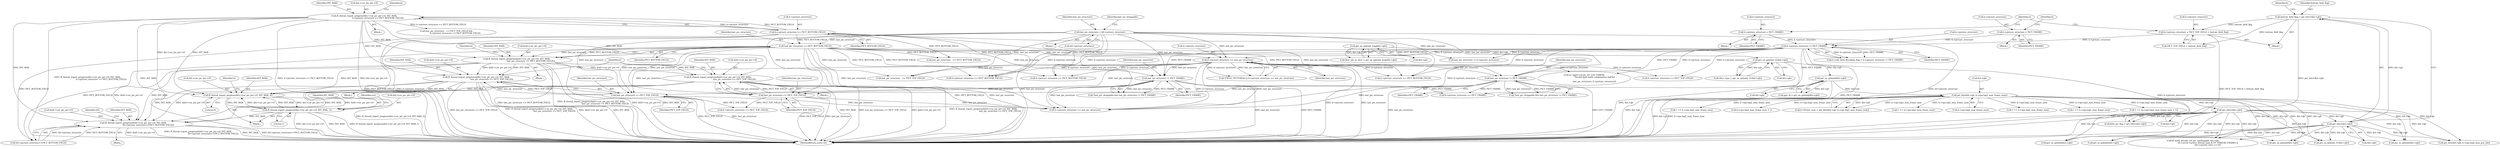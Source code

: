 digraph "0_FFmpeg_29ffeef5e73b8f41ff3a3f2242d356759c66f91f@API" {
"1001572" [label="(Call,ff_thread_report_progress(&h->cur_pic_ptr->tf, INT_MAX, 0))"];
"1001581" [label="(Call,ff_thread_report_progress(&h->cur_pic_ptr->tf, INT_MAX, 1))"];
"1001572" [label="(Call,ff_thread_report_progress(&h->cur_pic_ptr->tf, INT_MAX, 0))"];
"1000210" [label="(Call,ff_thread_report_progress(&h->cur_pic_ptr->tf, INT_MAX,\n                                          h->picture_structure == PICT_BOTTOM_FIELD))"];
"1000218" [label="(Call,h->picture_structure == PICT_BOTTOM_FIELD)"];
"1001305" [label="(Call,ff_thread_report_progress(&h0->cur_pic_ptr->tf, INT_MAX,\n                                           last_pic_structure == PICT_BOTTOM_FIELD))"];
"1001313" [label="(Call,last_pic_structure == PICT_BOTTOM_FIELD)"];
"1001017" [label="(Call,last_pic_structure = h0->picture_structure)"];
"1001335" [label="(Call,ff_thread_report_progress(&h0->cur_pic_ptr->tf, INT_MAX,\n                                               last_pic_structure == PICT_TOP_FIELD))"];
"1001343" [label="(Call,last_pic_structure == PICT_TOP_FIELD)"];
"1001331" [label="(Call,last_pic_structure != PICT_FRAME)"];
"1001321" [label="(Call,h->picture_structure == last_pic_structure)"];
"1001115" [label="(Call,h->picture_structure != PICT_FRAME)"];
"1001043" [label="(Call,h->picture_structure = PICT_FRAME)"];
"1001097" [label="(Call,h->picture_structure = PICT_FRAME)"];
"1001088" [label="(Call,h->picture_structure = PICT_TOP_FIELD + bottom_field_flag)"];
"1001081" [label="(Call,bottom_field_flag = get_bits1(&h->gb))"];
"1001083" [label="(Call,get_bits1(&h->gb))"];
"1001073" [label="(Call,get_bits1(&h->gb))"];
"1000997" [label="(Call,get_bits(&h->gb, h->sps.log2_max_frame_num))"];
"1000300" [label="(Call,get_ue_golomb(&h->gb))"];
"1000230" [label="(Call,get_ue_golomb_31(&h->gb))"];
"1000168" [label="(Call,get_ue_golomb_long(&h->gb))"];
"1001367" [label="(Call,ff_thread_report_progress(&h0->cur_pic_ptr->tf, INT_MAX,\n                                                   last_pic_structure == PICT_TOP_FIELD))"];
"1001375" [label="(Call,last_pic_structure == PICT_TOP_FIELD)"];
"1001363" [label="(Call,last_pic_structure != PICT_FRAME)"];
"1001773" [label="(Call,ff_thread_report_progress(&h0->cur_pic_ptr->tf, INT_MAX,\n                                              h0->picture_structure==PICT_BOTTOM_FIELD))"];
"1001096" [label="(Block,)"];
"1001208" [label="(Call,1 << h->sps.log2_max_frame_num)"];
"1002195" [label="(Call,get_se_golomb(&h->gb))"];
"1001082" [label="(Identifier,bottom_field_flag)"];
"1001774" [label="(Call,&h0->cur_pic_ptr->tf)"];
"1001084" [label="(Call,&h->gb)"];
"1000997" [label="(Call,get_bits(&h->gb, h->sps.log2_max_frame_num))"];
"1000209" [label="(Block,)"];
"1001104" [label="(Identifier,h)"];
"1002411" [label="(Call,ff_h264_decode_ref_pic_marking(h0, &h->gb,\n                                             !(h->avctx->active_thread_type & FF_THREAD_FRAME) ||\n                                             h0->current_slice == 0))"];
"1001044" [label="(Call,h->picture_structure)"];
"1001788" [label="(Identifier,h0)"];
"1001780" [label="(Identifier,INT_MAX)"];
"1002109" [label="(Call,h->sps.log2_max_frame_num + 1)"];
"1001129" [label="(Call,last_pic_structure != h->picture_structure)"];
"1000211" [label="(Call,&h->cur_pic_ptr->tf)"];
"1001344" [label="(Identifier,last_pic_structure)"];
"1000998" [label="(Call,&h->gb)"];
"1001317" [label="(Call,!FIELD_PICTURE(h) || h->picture_structure == last_pic_structure)"];
"1001325" [label="(Identifier,last_pic_structure)"];
"1001092" [label="(Call,PICT_TOP_FIELD + bottom_field_flag)"];
"1001572" [label="(Call,ff_thread_report_progress(&h->cur_pic_ptr->tf, INT_MAX, 0))"];
"1001743" [label="(Call,h->picture_structure == last_pic_structure)"];
"1001305" [label="(Call,ff_thread_report_progress(&h0->cur_pic_ptr->tf, INT_MAX,\n                                           last_pic_structure == PICT_BOTTOM_FIELD))"];
"1001314" [label="(Identifier,last_pic_structure)"];
"1001113" [label="(Identifier,h)"];
"1001588" [label="(Identifier,INT_MAX)"];
"1001088" [label="(Call,h->picture_structure = PICT_TOP_FIELD + bottom_field_flag)"];
"1001342" [label="(Identifier,INT_MAX)"];
"1000218" [label="(Call,h->picture_structure == PICT_BOTTOM_FIELD)"];
"1001334" [label="(Block,)"];
"1001083" [label="(Call,get_bits1(&h->gb))"];
"1000301" [label="(Call,&h->gb)"];
"1000298" [label="(Call,pps_id = get_ue_golomb(&h->gb))"];
"1000169" [label="(Call,&h->gb)"];
"1001313" [label="(Call,last_pic_structure == PICT_BOTTOM_FIELD)"];
"1001320" [label="(Identifier,h)"];
"1001363" [label="(Call,last_pic_structure != PICT_FRAME)"];
"1003331" [label="(Call,h->picture_structure == PICT_TOP_FIELD)"];
"1002066" [label="(Call,h->picture_structure == PICT_FRAME)"];
"1000993" [label="(Call,h->frame_num = get_bits(&h->gb, h->sps.log2_max_frame_num))"];
"1001374" [label="(Identifier,INT_MAX)"];
"1003435" [label="(MethodReturn,static int)"];
"1001111" [label="(Call,h->mb_field_decoding_flag = h->picture_structure != PICT_FRAME)"];
"1001080" [label="(Block,)"];
"1001321" [label="(Call,h->picture_structure == last_pic_structure)"];
"1001328" [label="(Call,!last_pic_droppable && last_pic_structure != PICT_FRAME)"];
"1001453" [label="(Identifier,h)"];
"1001781" [label="(Call,h0->picture_structure==PICT_BOTTOM_FIELD)"];
"1001101" [label="(Identifier,PICT_FRAME)"];
"1001479" [label="(Call,1 << h->sps.log2_max_frame_num)"];
"1001331" [label="(Call,last_pic_structure != PICT_FRAME)"];
"1001589" [label="(Literal,1)"];
"1000225" [label="(Identifier,h)"];
"1001343" [label="(Call,last_pic_structure == PICT_TOP_FIELD)"];
"1002122" [label="(Call,get_ue_golomb(&h->gb))"];
"1000127" [label="(Block,)"];
"1001002" [label="(Call,h->sps.log2_max_frame_num)"];
"1001023" [label="(Identifier,last_pic_droppable)"];
"1000230" [label="(Call,get_ue_golomb_31(&h->gb))"];
"1001336" [label="(Call,&h0->cur_pic_ptr->tf)"];
"1001312" [label="(Identifier,INT_MAX)"];
"1001377" [label="(Identifier,PICT_TOP_FIELD)"];
"1001322" [label="(Call,h->picture_structure)"];
"1001580" [label="(Literal,0)"];
"1001579" [label="(Identifier,INT_MAX)"];
"1001119" [label="(Identifier,PICT_FRAME)"];
"1001396" [label="(Call,h->picture_structure == PICT_TOP_FIELD)"];
"1001773" [label="(Call,ff_thread_report_progress(&h0->cur_pic_ptr->tf, INT_MAX,\n                                              h0->picture_structure==PICT_BOTTOM_FIELD))"];
"1001097" [label="(Call,h->picture_structure = PICT_FRAME)"];
"1001018" [label="(Identifier,last_pic_structure)"];
"1001043" [label="(Call,h->picture_structure = PICT_FRAME)"];
"1001591" [label="(Identifier,ret)"];
"1001772" [label="(Block,)"];
"1000219" [label="(Call,h->picture_structure)"];
"1001375" [label="(Call,last_pic_structure == PICT_TOP_FIELD)"];
"1001573" [label="(Call,&h->cur_pic_ptr->tf)"];
"1001360" [label="(Call,!last_pic_droppable && last_pic_structure != PICT_FRAME)"];
"1002502" [label="(Call,get_ue_golomb_31(&h->gb))"];
"1001582" [label="(Call,&h->cur_pic_ptr->tf)"];
"1001017" [label="(Call,last_pic_structure = h0->picture_structure)"];
"1001333" [label="(Identifier,PICT_FRAME)"];
"1002538" [label="(Call,get_se_golomb(&h->gb))"];
"1000166" [label="(Call,first_mb_in_slice = get_ue_golomb_long(&h->gb))"];
"1000217" [label="(Identifier,INT_MAX)"];
"1001115" [label="(Call,h->picture_structure != PICT_FRAME)"];
"1001845" [label="(Call,h->picture_structure == PICT_BOTTOM_FIELD)"];
"1001089" [label="(Call,h->picture_structure)"];
"1002140" [label="(Call,get_bits(&h->gb, h->sps.log2_max_poc_lsb))"];
"1001393" [label="(Call,last_pic_structure   == PICT_BOTTOM_FIELD)"];
"1001071" [label="(Call,field_pic_flag = get_bits1(&h->gb))"];
"1000300" [label="(Call,get_ue_golomb(&h->gb))"];
"1001556" [label="(Call,1 << h->sps.log2_max_frame_num)"];
"1001073" [label="(Call,get_bits1(&h->gb))"];
"1001366" [label="(Block,)"];
"1002083" [label="(Call,1 << h->sps.log2_max_frame_num)"];
"1001090" [label="(Identifier,h)"];
"1001387" [label="(Call,h->picture_structure == PICT_BOTTOM_FIELD)"];
"1001384" [label="(Call,last_pic_structure   == PICT_TOP_FIELD)"];
"1001116" [label="(Call,h->picture_structure)"];
"1001081" [label="(Call,bottom_field_flag = get_bits1(&h->gb))"];
"1001304" [label="(Block,)"];
"1001042" [label="(Block,)"];
"1001581" [label="(Call,ff_thread_report_progress(&h->cur_pic_ptr->tf, INT_MAX, 1))"];
"1000231" [label="(Call,&h->gb)"];
"1001365" [label="(Identifier,PICT_FRAME)"];
"1001098" [label="(Call,h->picture_structure)"];
"1000228" [label="(Call,slice_type = get_ue_golomb_31(&h->gb))"];
"1002107" [label="(Call,1 << (h->sps.log2_max_frame_num + 1))"];
"1001376" [label="(Identifier,last_pic_structure)"];
"1001364" [label="(Identifier,last_pic_structure)"];
"1000210" [label="(Call,ff_thread_report_progress(&h->cur_pic_ptr->tf, INT_MAX,\n                                          h->picture_structure == PICT_BOTTOM_FIELD))"];
"1000222" [label="(Identifier,PICT_BOTTOM_FIELD)"];
"1001074" [label="(Call,&h->gb)"];
"1001047" [label="(Identifier,PICT_FRAME)"];
"1001367" [label="(Call,ff_thread_report_progress(&h0->cur_pic_ptr->tf, INT_MAX,\n                                                   last_pic_structure == PICT_TOP_FIELD))"];
"1001306" [label="(Call,&h0->cur_pic_ptr->tf)"];
"1001402" [label="(Call,av_log(h->avctx, AV_LOG_ERROR,\n                               \"Invalid field mode combination %d/%d\n\",\n                               last_pic_structure, h->picture_structure))"];
"1001335" [label="(Call,ff_thread_report_progress(&h0->cur_pic_ptr->tf, INT_MAX,\n                                               last_pic_structure == PICT_TOP_FIELD))"];
"1002248" [label="(Call,get_ue_golomb(&h->gb))"];
"1002039" [label="(Call,h->picture_structure == PICT_BOTTOM_FIELD)"];
"1001368" [label="(Call,&h0->cur_pic_ptr->tf)"];
"1001332" [label="(Identifier,last_pic_structure)"];
"1001486" [label="(Block,)"];
"1000168" [label="(Call,get_ue_golomb_long(&h->gb))"];
"1001383" [label="(Call,last_pic_structure   == PICT_TOP_FIELD &&\n                           h->picture_structure == PICT_BOTTOM_FIELD)"];
"1001315" [label="(Identifier,PICT_BOTTOM_FIELD)"];
"1001019" [label="(Call,h0->picture_structure)"];
"1001585" [label="(Identifier,h)"];
"1001345" [label="(Identifier,PICT_TOP_FIELD)"];
"1001572" -> "1001486"  [label="AST: "];
"1001572" -> "1001580"  [label="CFG: "];
"1001573" -> "1001572"  [label="AST: "];
"1001579" -> "1001572"  [label="AST: "];
"1001580" -> "1001572"  [label="AST: "];
"1001585" -> "1001572"  [label="CFG: "];
"1001572" -> "1003435"  [label="DDG: ff_thread_report_progress(&h->cur_pic_ptr->tf, INT_MAX, 0)"];
"1001581" -> "1001572"  [label="DDG: &h->cur_pic_ptr->tf"];
"1001581" -> "1001572"  [label="DDG: INT_MAX"];
"1000210" -> "1001572"  [label="DDG: &h->cur_pic_ptr->tf"];
"1000210" -> "1001572"  [label="DDG: INT_MAX"];
"1001305" -> "1001572"  [label="DDG: INT_MAX"];
"1001335" -> "1001572"  [label="DDG: INT_MAX"];
"1001367" -> "1001572"  [label="DDG: INT_MAX"];
"1001572" -> "1001581"  [label="DDG: &h->cur_pic_ptr->tf"];
"1001572" -> "1001581"  [label="DDG: INT_MAX"];
"1001581" -> "1001486"  [label="AST: "];
"1001581" -> "1001589"  [label="CFG: "];
"1001582" -> "1001581"  [label="AST: "];
"1001588" -> "1001581"  [label="AST: "];
"1001589" -> "1001581"  [label="AST: "];
"1001591" -> "1001581"  [label="CFG: "];
"1001581" -> "1003435"  [label="DDG: &h->cur_pic_ptr->tf"];
"1001581" -> "1003435"  [label="DDG: INT_MAX"];
"1001581" -> "1003435"  [label="DDG: ff_thread_report_progress(&h->cur_pic_ptr->tf, INT_MAX, 1)"];
"1001581" -> "1001773"  [label="DDG: INT_MAX"];
"1000210" -> "1000209"  [label="AST: "];
"1000210" -> "1000218"  [label="CFG: "];
"1000211" -> "1000210"  [label="AST: "];
"1000217" -> "1000210"  [label="AST: "];
"1000218" -> "1000210"  [label="AST: "];
"1000225" -> "1000210"  [label="CFG: "];
"1000210" -> "1003435"  [label="DDG: ff_thread_report_progress(&h->cur_pic_ptr->tf, INT_MAX,\n                                          h->picture_structure == PICT_BOTTOM_FIELD)"];
"1000210" -> "1003435"  [label="DDG: INT_MAX"];
"1000210" -> "1003435"  [label="DDG: h->picture_structure == PICT_BOTTOM_FIELD"];
"1000210" -> "1003435"  [label="DDG: &h->cur_pic_ptr->tf"];
"1000218" -> "1000210"  [label="DDG: h->picture_structure"];
"1000218" -> "1000210"  [label="DDG: PICT_BOTTOM_FIELD"];
"1000210" -> "1001305"  [label="DDG: INT_MAX"];
"1000210" -> "1001335"  [label="DDG: INT_MAX"];
"1000210" -> "1001367"  [label="DDG: INT_MAX"];
"1000210" -> "1001383"  [label="DDG: h->picture_structure == PICT_BOTTOM_FIELD"];
"1000210" -> "1001773"  [label="DDG: INT_MAX"];
"1000218" -> "1000222"  [label="CFG: "];
"1000219" -> "1000218"  [label="AST: "];
"1000222" -> "1000218"  [label="AST: "];
"1000218" -> "1003435"  [label="DDG: h->picture_structure"];
"1000218" -> "1003435"  [label="DDG: PICT_BOTTOM_FIELD"];
"1000218" -> "1001313"  [label="DDG: PICT_BOTTOM_FIELD"];
"1000218" -> "1001387"  [label="DDG: PICT_BOTTOM_FIELD"];
"1000218" -> "1001393"  [label="DDG: PICT_BOTTOM_FIELD"];
"1000218" -> "1001781"  [label="DDG: PICT_BOTTOM_FIELD"];
"1000218" -> "1001845"  [label="DDG: PICT_BOTTOM_FIELD"];
"1000218" -> "1002039"  [label="DDG: PICT_BOTTOM_FIELD"];
"1001305" -> "1001304"  [label="AST: "];
"1001305" -> "1001313"  [label="CFG: "];
"1001306" -> "1001305"  [label="AST: "];
"1001312" -> "1001305"  [label="AST: "];
"1001313" -> "1001305"  [label="AST: "];
"1001320" -> "1001305"  [label="CFG: "];
"1001305" -> "1003435"  [label="DDG: INT_MAX"];
"1001305" -> "1003435"  [label="DDG: last_pic_structure == PICT_BOTTOM_FIELD"];
"1001305" -> "1003435"  [label="DDG: ff_thread_report_progress(&h0->cur_pic_ptr->tf, INT_MAX,\n                                           last_pic_structure == PICT_BOTTOM_FIELD)"];
"1001305" -> "1003435"  [label="DDG: &h0->cur_pic_ptr->tf"];
"1001313" -> "1001305"  [label="DDG: last_pic_structure"];
"1001313" -> "1001305"  [label="DDG: PICT_BOTTOM_FIELD"];
"1001305" -> "1001335"  [label="DDG: &h0->cur_pic_ptr->tf"];
"1001305" -> "1001335"  [label="DDG: INT_MAX"];
"1001305" -> "1001367"  [label="DDG: &h0->cur_pic_ptr->tf"];
"1001305" -> "1001367"  [label="DDG: INT_MAX"];
"1001305" -> "1001773"  [label="DDG: &h0->cur_pic_ptr->tf"];
"1001305" -> "1001773"  [label="DDG: INT_MAX"];
"1001313" -> "1001315"  [label="CFG: "];
"1001314" -> "1001313"  [label="AST: "];
"1001315" -> "1001313"  [label="AST: "];
"1001313" -> "1003435"  [label="DDG: PICT_BOTTOM_FIELD"];
"1001313" -> "1003435"  [label="DDG: last_pic_structure"];
"1001017" -> "1001313"  [label="DDG: last_pic_structure"];
"1001313" -> "1001321"  [label="DDG: last_pic_structure"];
"1001313" -> "1001331"  [label="DDG: last_pic_structure"];
"1001313" -> "1001343"  [label="DDG: last_pic_structure"];
"1001313" -> "1001363"  [label="DDG: last_pic_structure"];
"1001313" -> "1001375"  [label="DDG: last_pic_structure"];
"1001313" -> "1001384"  [label="DDG: last_pic_structure"];
"1001313" -> "1001387"  [label="DDG: PICT_BOTTOM_FIELD"];
"1001313" -> "1001393"  [label="DDG: PICT_BOTTOM_FIELD"];
"1001313" -> "1001743"  [label="DDG: last_pic_structure"];
"1001313" -> "1001781"  [label="DDG: PICT_BOTTOM_FIELD"];
"1001313" -> "1001845"  [label="DDG: PICT_BOTTOM_FIELD"];
"1001313" -> "1002039"  [label="DDG: PICT_BOTTOM_FIELD"];
"1001017" -> "1000127"  [label="AST: "];
"1001017" -> "1001019"  [label="CFG: "];
"1001018" -> "1001017"  [label="AST: "];
"1001019" -> "1001017"  [label="AST: "];
"1001023" -> "1001017"  [label="CFG: "];
"1001017" -> "1003435"  [label="DDG: last_pic_structure"];
"1001017" -> "1003435"  [label="DDG: h0->picture_structure"];
"1001017" -> "1001129"  [label="DDG: last_pic_structure"];
"1001017" -> "1001321"  [label="DDG: last_pic_structure"];
"1001017" -> "1001331"  [label="DDG: last_pic_structure"];
"1001017" -> "1001343"  [label="DDG: last_pic_structure"];
"1001017" -> "1001363"  [label="DDG: last_pic_structure"];
"1001017" -> "1001375"  [label="DDG: last_pic_structure"];
"1001017" -> "1001384"  [label="DDG: last_pic_structure"];
"1001017" -> "1001743"  [label="DDG: last_pic_structure"];
"1001335" -> "1001334"  [label="AST: "];
"1001335" -> "1001343"  [label="CFG: "];
"1001336" -> "1001335"  [label="AST: "];
"1001342" -> "1001335"  [label="AST: "];
"1001343" -> "1001335"  [label="AST: "];
"1001453" -> "1001335"  [label="CFG: "];
"1001335" -> "1003435"  [label="DDG: INT_MAX"];
"1001335" -> "1003435"  [label="DDG: last_pic_structure == PICT_TOP_FIELD"];
"1001335" -> "1003435"  [label="DDG: ff_thread_report_progress(&h0->cur_pic_ptr->tf, INT_MAX,\n                                               last_pic_structure == PICT_TOP_FIELD)"];
"1001335" -> "1003435"  [label="DDG: &h0->cur_pic_ptr->tf"];
"1001343" -> "1001335"  [label="DDG: last_pic_structure"];
"1001343" -> "1001335"  [label="DDG: PICT_TOP_FIELD"];
"1001335" -> "1001773"  [label="DDG: &h0->cur_pic_ptr->tf"];
"1001335" -> "1001773"  [label="DDG: INT_MAX"];
"1001343" -> "1001345"  [label="CFG: "];
"1001344" -> "1001343"  [label="AST: "];
"1001345" -> "1001343"  [label="AST: "];
"1001343" -> "1003435"  [label="DDG: last_pic_structure"];
"1001343" -> "1003435"  [label="DDG: PICT_TOP_FIELD"];
"1001331" -> "1001343"  [label="DDG: last_pic_structure"];
"1001321" -> "1001343"  [label="DDG: last_pic_structure"];
"1001343" -> "1001743"  [label="DDG: last_pic_structure"];
"1001343" -> "1003331"  [label="DDG: PICT_TOP_FIELD"];
"1001331" -> "1001328"  [label="AST: "];
"1001331" -> "1001333"  [label="CFG: "];
"1001332" -> "1001331"  [label="AST: "];
"1001333" -> "1001331"  [label="AST: "];
"1001328" -> "1001331"  [label="CFG: "];
"1001331" -> "1003435"  [label="DDG: PICT_FRAME"];
"1001331" -> "1003435"  [label="DDG: last_pic_structure"];
"1001331" -> "1001328"  [label="DDG: last_pic_structure"];
"1001331" -> "1001328"  [label="DDG: PICT_FRAME"];
"1001321" -> "1001331"  [label="DDG: last_pic_structure"];
"1001115" -> "1001331"  [label="DDG: PICT_FRAME"];
"1001331" -> "1001743"  [label="DDG: last_pic_structure"];
"1001331" -> "1002066"  [label="DDG: PICT_FRAME"];
"1001321" -> "1001317"  [label="AST: "];
"1001321" -> "1001325"  [label="CFG: "];
"1001322" -> "1001321"  [label="AST: "];
"1001325" -> "1001321"  [label="AST: "];
"1001317" -> "1001321"  [label="CFG: "];
"1001321" -> "1003435"  [label="DDG: h->picture_structure"];
"1001321" -> "1003435"  [label="DDG: last_pic_structure"];
"1001321" -> "1001317"  [label="DDG: h->picture_structure"];
"1001321" -> "1001317"  [label="DDG: last_pic_structure"];
"1001115" -> "1001321"  [label="DDG: h->picture_structure"];
"1001321" -> "1001363"  [label="DDG: last_pic_structure"];
"1001321" -> "1001375"  [label="DDG: last_pic_structure"];
"1001321" -> "1001384"  [label="DDG: last_pic_structure"];
"1001321" -> "1001387"  [label="DDG: h->picture_structure"];
"1001321" -> "1001396"  [label="DDG: h->picture_structure"];
"1001321" -> "1001402"  [label="DDG: h->picture_structure"];
"1001321" -> "1001743"  [label="DDG: h->picture_structure"];
"1001321" -> "1001743"  [label="DDG: last_pic_structure"];
"1001321" -> "1001845"  [label="DDG: h->picture_structure"];
"1001321" -> "1002039"  [label="DDG: h->picture_structure"];
"1001115" -> "1001111"  [label="AST: "];
"1001115" -> "1001119"  [label="CFG: "];
"1001116" -> "1001115"  [label="AST: "];
"1001119" -> "1001115"  [label="AST: "];
"1001111" -> "1001115"  [label="CFG: "];
"1001115" -> "1003435"  [label="DDG: h->picture_structure"];
"1001115" -> "1003435"  [label="DDG: PICT_FRAME"];
"1001115" -> "1001111"  [label="DDG: h->picture_structure"];
"1001115" -> "1001111"  [label="DDG: PICT_FRAME"];
"1001043" -> "1001115"  [label="DDG: h->picture_structure"];
"1001097" -> "1001115"  [label="DDG: h->picture_structure"];
"1001088" -> "1001115"  [label="DDG: h->picture_structure"];
"1001115" -> "1001129"  [label="DDG: h->picture_structure"];
"1001115" -> "1001363"  [label="DDG: PICT_FRAME"];
"1001115" -> "1001387"  [label="DDG: h->picture_structure"];
"1001115" -> "1001396"  [label="DDG: h->picture_structure"];
"1001115" -> "1001402"  [label="DDG: h->picture_structure"];
"1001115" -> "1001743"  [label="DDG: h->picture_structure"];
"1001115" -> "1001845"  [label="DDG: h->picture_structure"];
"1001115" -> "1002039"  [label="DDG: h->picture_structure"];
"1001115" -> "1002066"  [label="DDG: PICT_FRAME"];
"1001043" -> "1001042"  [label="AST: "];
"1001043" -> "1001047"  [label="CFG: "];
"1001044" -> "1001043"  [label="AST: "];
"1001047" -> "1001043"  [label="AST: "];
"1001113" -> "1001043"  [label="CFG: "];
"1001097" -> "1001096"  [label="AST: "];
"1001097" -> "1001101"  [label="CFG: "];
"1001098" -> "1001097"  [label="AST: "];
"1001101" -> "1001097"  [label="AST: "];
"1001104" -> "1001097"  [label="CFG: "];
"1001088" -> "1001080"  [label="AST: "];
"1001088" -> "1001092"  [label="CFG: "];
"1001089" -> "1001088"  [label="AST: "];
"1001092" -> "1001088"  [label="AST: "];
"1001113" -> "1001088"  [label="CFG: "];
"1001088" -> "1003435"  [label="DDG: PICT_TOP_FIELD + bottom_field_flag"];
"1001081" -> "1001088"  [label="DDG: bottom_field_flag"];
"1001081" -> "1001080"  [label="AST: "];
"1001081" -> "1001083"  [label="CFG: "];
"1001082" -> "1001081"  [label="AST: "];
"1001083" -> "1001081"  [label="AST: "];
"1001090" -> "1001081"  [label="CFG: "];
"1001081" -> "1003435"  [label="DDG: get_bits1(&h->gb)"];
"1001083" -> "1001081"  [label="DDG: &h->gb"];
"1001081" -> "1001092"  [label="DDG: bottom_field_flag"];
"1001083" -> "1001084"  [label="CFG: "];
"1001084" -> "1001083"  [label="AST: "];
"1001083" -> "1003435"  [label="DDG: &h->gb"];
"1001073" -> "1001083"  [label="DDG: &h->gb"];
"1001083" -> "1002122"  [label="DDG: &h->gb"];
"1001083" -> "1002140"  [label="DDG: &h->gb"];
"1001083" -> "1002195"  [label="DDG: &h->gb"];
"1001083" -> "1002248"  [label="DDG: &h->gb"];
"1001083" -> "1002411"  [label="DDG: &h->gb"];
"1001083" -> "1002502"  [label="DDG: &h->gb"];
"1001083" -> "1002538"  [label="DDG: &h->gb"];
"1001073" -> "1001071"  [label="AST: "];
"1001073" -> "1001074"  [label="CFG: "];
"1001074" -> "1001073"  [label="AST: "];
"1001071" -> "1001073"  [label="CFG: "];
"1001073" -> "1003435"  [label="DDG: &h->gb"];
"1001073" -> "1001071"  [label="DDG: &h->gb"];
"1000997" -> "1001073"  [label="DDG: &h->gb"];
"1001073" -> "1002122"  [label="DDG: &h->gb"];
"1001073" -> "1002140"  [label="DDG: &h->gb"];
"1001073" -> "1002195"  [label="DDG: &h->gb"];
"1001073" -> "1002248"  [label="DDG: &h->gb"];
"1001073" -> "1002411"  [label="DDG: &h->gb"];
"1001073" -> "1002502"  [label="DDG: &h->gb"];
"1001073" -> "1002538"  [label="DDG: &h->gb"];
"1000997" -> "1000993"  [label="AST: "];
"1000997" -> "1001002"  [label="CFG: "];
"1000998" -> "1000997"  [label="AST: "];
"1001002" -> "1000997"  [label="AST: "];
"1000993" -> "1000997"  [label="CFG: "];
"1000997" -> "1003435"  [label="DDG: &h->gb"];
"1000997" -> "1003435"  [label="DDG: h->sps.log2_max_frame_num"];
"1000997" -> "1000993"  [label="DDG: &h->gb"];
"1000997" -> "1000993"  [label="DDG: h->sps.log2_max_frame_num"];
"1000300" -> "1000997"  [label="DDG: &h->gb"];
"1000997" -> "1001208"  [label="DDG: h->sps.log2_max_frame_num"];
"1000997" -> "1001479"  [label="DDG: h->sps.log2_max_frame_num"];
"1000997" -> "1001556"  [label="DDG: h->sps.log2_max_frame_num"];
"1000997" -> "1002083"  [label="DDG: h->sps.log2_max_frame_num"];
"1000997" -> "1002107"  [label="DDG: h->sps.log2_max_frame_num"];
"1000997" -> "1002109"  [label="DDG: h->sps.log2_max_frame_num"];
"1000997" -> "1002122"  [label="DDG: &h->gb"];
"1000997" -> "1002140"  [label="DDG: &h->gb"];
"1000997" -> "1002195"  [label="DDG: &h->gb"];
"1000997" -> "1002248"  [label="DDG: &h->gb"];
"1000997" -> "1002411"  [label="DDG: &h->gb"];
"1000997" -> "1002502"  [label="DDG: &h->gb"];
"1000997" -> "1002538"  [label="DDG: &h->gb"];
"1000300" -> "1000298"  [label="AST: "];
"1000300" -> "1000301"  [label="CFG: "];
"1000301" -> "1000300"  [label="AST: "];
"1000298" -> "1000300"  [label="CFG: "];
"1000300" -> "1003435"  [label="DDG: &h->gb"];
"1000300" -> "1000298"  [label="DDG: &h->gb"];
"1000230" -> "1000300"  [label="DDG: &h->gb"];
"1000230" -> "1000228"  [label="AST: "];
"1000230" -> "1000231"  [label="CFG: "];
"1000231" -> "1000230"  [label="AST: "];
"1000228" -> "1000230"  [label="CFG: "];
"1000230" -> "1003435"  [label="DDG: &h->gb"];
"1000230" -> "1000228"  [label="DDG: &h->gb"];
"1000168" -> "1000230"  [label="DDG: &h->gb"];
"1000168" -> "1000166"  [label="AST: "];
"1000168" -> "1000169"  [label="CFG: "];
"1000169" -> "1000168"  [label="AST: "];
"1000166" -> "1000168"  [label="CFG: "];
"1000168" -> "1000166"  [label="DDG: &h->gb"];
"1001367" -> "1001366"  [label="AST: "];
"1001367" -> "1001375"  [label="CFG: "];
"1001368" -> "1001367"  [label="AST: "];
"1001374" -> "1001367"  [label="AST: "];
"1001375" -> "1001367"  [label="AST: "];
"1001453" -> "1001367"  [label="CFG: "];
"1001367" -> "1003435"  [label="DDG: ff_thread_report_progress(&h0->cur_pic_ptr->tf, INT_MAX,\n                                                   last_pic_structure == PICT_TOP_FIELD)"];
"1001367" -> "1003435"  [label="DDG: INT_MAX"];
"1001367" -> "1003435"  [label="DDG: last_pic_structure == PICT_TOP_FIELD"];
"1001367" -> "1003435"  [label="DDG: &h0->cur_pic_ptr->tf"];
"1001375" -> "1001367"  [label="DDG: last_pic_structure"];
"1001375" -> "1001367"  [label="DDG: PICT_TOP_FIELD"];
"1001367" -> "1001773"  [label="DDG: &h0->cur_pic_ptr->tf"];
"1001367" -> "1001773"  [label="DDG: INT_MAX"];
"1001375" -> "1001377"  [label="CFG: "];
"1001376" -> "1001375"  [label="AST: "];
"1001377" -> "1001375"  [label="AST: "];
"1001375" -> "1003435"  [label="DDG: PICT_TOP_FIELD"];
"1001375" -> "1003435"  [label="DDG: last_pic_structure"];
"1001363" -> "1001375"  [label="DDG: last_pic_structure"];
"1001375" -> "1001743"  [label="DDG: last_pic_structure"];
"1001375" -> "1003331"  [label="DDG: PICT_TOP_FIELD"];
"1001363" -> "1001360"  [label="AST: "];
"1001363" -> "1001365"  [label="CFG: "];
"1001364" -> "1001363"  [label="AST: "];
"1001365" -> "1001363"  [label="AST: "];
"1001360" -> "1001363"  [label="CFG: "];
"1001363" -> "1003435"  [label="DDG: last_pic_structure"];
"1001363" -> "1003435"  [label="DDG: PICT_FRAME"];
"1001363" -> "1001360"  [label="DDG: last_pic_structure"];
"1001363" -> "1001360"  [label="DDG: PICT_FRAME"];
"1001363" -> "1001743"  [label="DDG: last_pic_structure"];
"1001363" -> "1002066"  [label="DDG: PICT_FRAME"];
"1001773" -> "1001772"  [label="AST: "];
"1001773" -> "1001781"  [label="CFG: "];
"1001774" -> "1001773"  [label="AST: "];
"1001780" -> "1001773"  [label="AST: "];
"1001781" -> "1001773"  [label="AST: "];
"1001788" -> "1001773"  [label="CFG: "];
"1001773" -> "1003435"  [label="DDG: INT_MAX"];
"1001773" -> "1003435"  [label="DDG: h0->picture_structure==PICT_BOTTOM_FIELD"];
"1001773" -> "1003435"  [label="DDG: &h0->cur_pic_ptr->tf"];
"1001773" -> "1003435"  [label="DDG: ff_thread_report_progress(&h0->cur_pic_ptr->tf, INT_MAX,\n                                              h0->picture_structure==PICT_BOTTOM_FIELD)"];
"1001781" -> "1001773"  [label="DDG: h0->picture_structure"];
"1001781" -> "1001773"  [label="DDG: PICT_BOTTOM_FIELD"];
}
